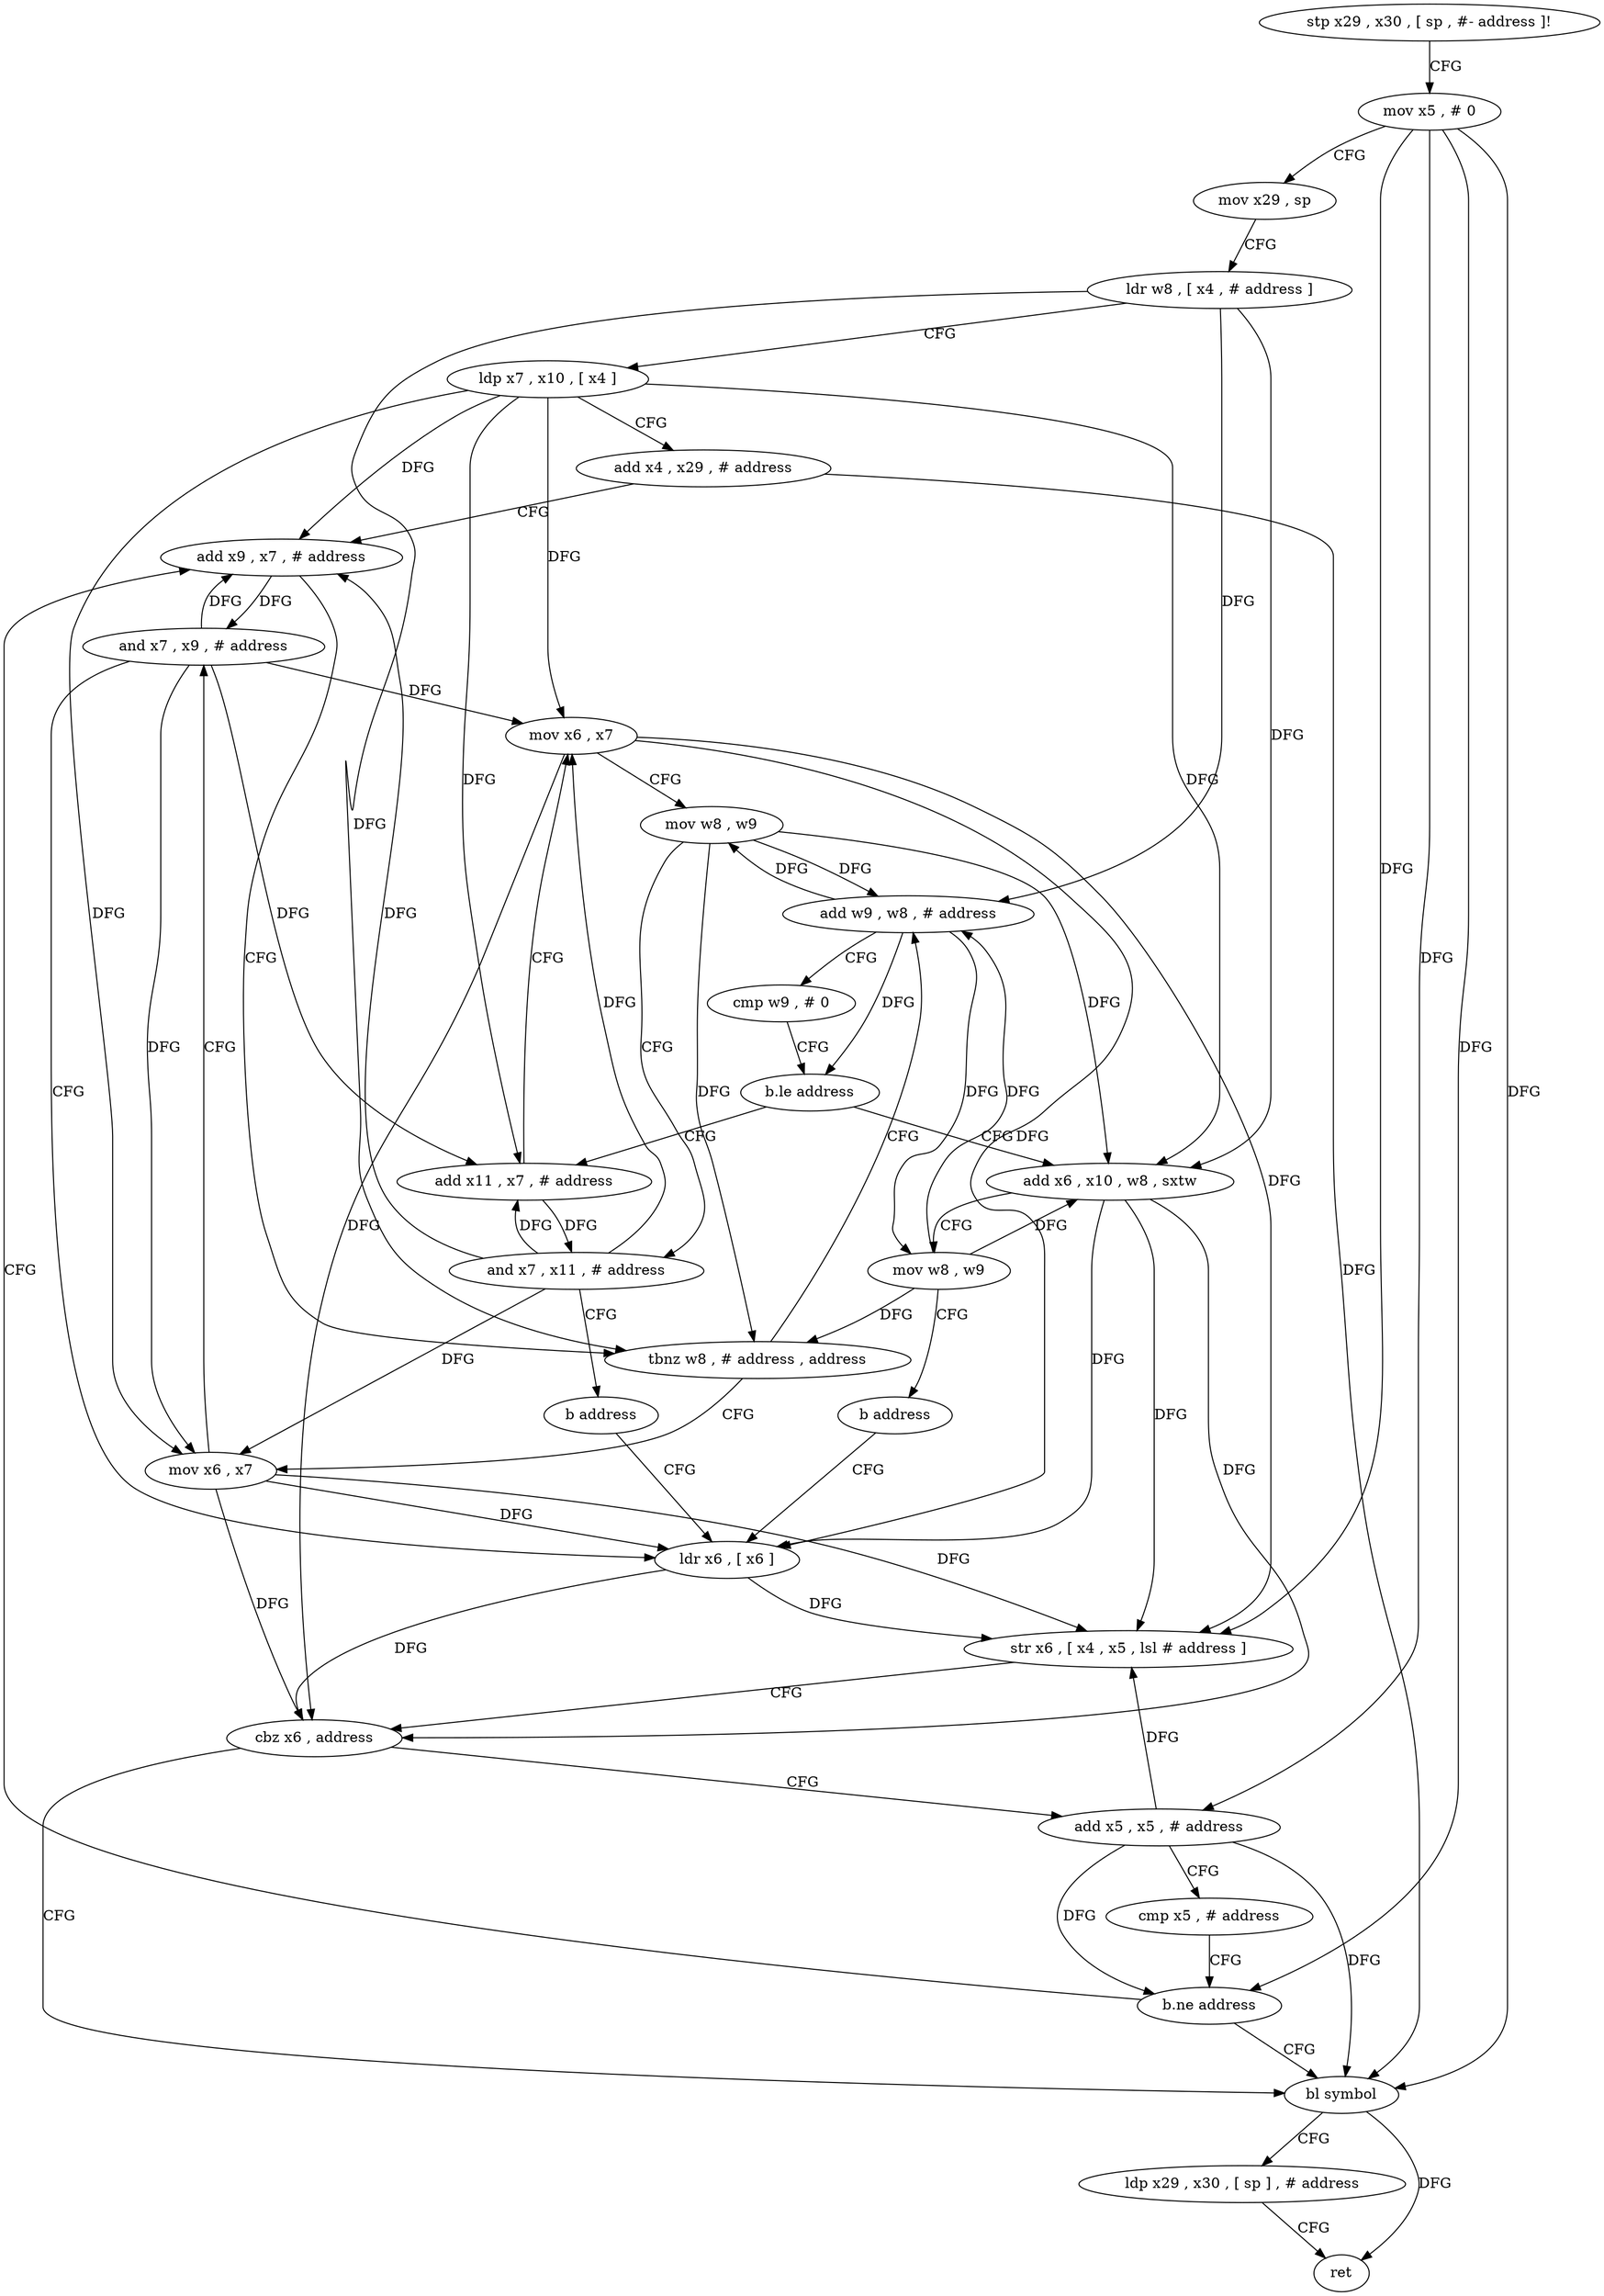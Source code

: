 digraph "func" {
"4373256" [label = "stp x29 , x30 , [ sp , #- address ]!" ]
"4373260" [label = "mov x5 , # 0" ]
"4373264" [label = "mov x29 , sp" ]
"4373268" [label = "ldr w8 , [ x4 , # address ]" ]
"4373272" [label = "ldp x7 , x10 , [ x4 ]" ]
"4373276" [label = "add x4 , x29 , # address" ]
"4373280" [label = "add x9 , x7 , # address" ]
"4373332" [label = "add w9 , w8 , # address" ]
"4373336" [label = "cmp w9 , # 0" ]
"4373340" [label = "b.le address" ]
"4373364" [label = "add x6 , x10 , w8 , sxtw" ]
"4373344" [label = "add x11 , x7 , # address" ]
"4373288" [label = "mov x6 , x7" ]
"4373292" [label = "and x7 , x9 , # address" ]
"4373296" [label = "ldr x6 , [ x6 ]" ]
"4373368" [label = "mov w8 , w9" ]
"4373372" [label = "b address" ]
"4373348" [label = "mov x6 , x7" ]
"4373352" [label = "mov w8 , w9" ]
"4373356" [label = "and x7 , x11 , # address" ]
"4373360" [label = "b address" ]
"4373320" [label = "bl symbol" ]
"4373324" [label = "ldp x29 , x30 , [ sp ] , # address" ]
"4373328" [label = "ret" ]
"4373308" [label = "add x5 , x5 , # address" ]
"4373312" [label = "cmp x5 , # address" ]
"4373316" [label = "b.ne address" ]
"4373300" [label = "str x6 , [ x4 , x5 , lsl # address ]" ]
"4373304" [label = "cbz x6 , address" ]
"4373284" [label = "tbnz w8 , # address , address" ]
"4373256" -> "4373260" [ label = "CFG" ]
"4373260" -> "4373264" [ label = "CFG" ]
"4373260" -> "4373300" [ label = "DFG" ]
"4373260" -> "4373320" [ label = "DFG" ]
"4373260" -> "4373308" [ label = "DFG" ]
"4373260" -> "4373316" [ label = "DFG" ]
"4373264" -> "4373268" [ label = "CFG" ]
"4373268" -> "4373272" [ label = "CFG" ]
"4373268" -> "4373284" [ label = "DFG" ]
"4373268" -> "4373332" [ label = "DFG" ]
"4373268" -> "4373364" [ label = "DFG" ]
"4373272" -> "4373276" [ label = "CFG" ]
"4373272" -> "4373280" [ label = "DFG" ]
"4373272" -> "4373288" [ label = "DFG" ]
"4373272" -> "4373344" [ label = "DFG" ]
"4373272" -> "4373348" [ label = "DFG" ]
"4373272" -> "4373364" [ label = "DFG" ]
"4373276" -> "4373280" [ label = "CFG" ]
"4373276" -> "4373320" [ label = "DFG" ]
"4373280" -> "4373284" [ label = "CFG" ]
"4373280" -> "4373292" [ label = "DFG" ]
"4373332" -> "4373336" [ label = "CFG" ]
"4373332" -> "4373340" [ label = "DFG" ]
"4373332" -> "4373368" [ label = "DFG" ]
"4373332" -> "4373352" [ label = "DFG" ]
"4373336" -> "4373340" [ label = "CFG" ]
"4373340" -> "4373364" [ label = "CFG" ]
"4373340" -> "4373344" [ label = "CFG" ]
"4373364" -> "4373368" [ label = "CFG" ]
"4373364" -> "4373296" [ label = "DFG" ]
"4373364" -> "4373300" [ label = "DFG" ]
"4373364" -> "4373304" [ label = "DFG" ]
"4373344" -> "4373348" [ label = "CFG" ]
"4373344" -> "4373356" [ label = "DFG" ]
"4373288" -> "4373292" [ label = "CFG" ]
"4373288" -> "4373296" [ label = "DFG" ]
"4373288" -> "4373300" [ label = "DFG" ]
"4373288" -> "4373304" [ label = "DFG" ]
"4373292" -> "4373296" [ label = "CFG" ]
"4373292" -> "4373280" [ label = "DFG" ]
"4373292" -> "4373288" [ label = "DFG" ]
"4373292" -> "4373344" [ label = "DFG" ]
"4373292" -> "4373348" [ label = "DFG" ]
"4373296" -> "4373300" [ label = "DFG" ]
"4373296" -> "4373304" [ label = "DFG" ]
"4373368" -> "4373372" [ label = "CFG" ]
"4373368" -> "4373284" [ label = "DFG" ]
"4373368" -> "4373332" [ label = "DFG" ]
"4373368" -> "4373364" [ label = "DFG" ]
"4373372" -> "4373296" [ label = "CFG" ]
"4373348" -> "4373352" [ label = "CFG" ]
"4373348" -> "4373296" [ label = "DFG" ]
"4373348" -> "4373300" [ label = "DFG" ]
"4373348" -> "4373304" [ label = "DFG" ]
"4373352" -> "4373356" [ label = "CFG" ]
"4373352" -> "4373284" [ label = "DFG" ]
"4373352" -> "4373332" [ label = "DFG" ]
"4373352" -> "4373364" [ label = "DFG" ]
"4373356" -> "4373360" [ label = "CFG" ]
"4373356" -> "4373280" [ label = "DFG" ]
"4373356" -> "4373288" [ label = "DFG" ]
"4373356" -> "4373344" [ label = "DFG" ]
"4373356" -> "4373348" [ label = "DFG" ]
"4373360" -> "4373296" [ label = "CFG" ]
"4373320" -> "4373324" [ label = "CFG" ]
"4373320" -> "4373328" [ label = "DFG" ]
"4373324" -> "4373328" [ label = "CFG" ]
"4373308" -> "4373312" [ label = "CFG" ]
"4373308" -> "4373320" [ label = "DFG" ]
"4373308" -> "4373300" [ label = "DFG" ]
"4373308" -> "4373316" [ label = "DFG" ]
"4373312" -> "4373316" [ label = "CFG" ]
"4373316" -> "4373280" [ label = "CFG" ]
"4373316" -> "4373320" [ label = "CFG" ]
"4373300" -> "4373304" [ label = "CFG" ]
"4373304" -> "4373320" [ label = "CFG" ]
"4373304" -> "4373308" [ label = "CFG" ]
"4373284" -> "4373332" [ label = "CFG" ]
"4373284" -> "4373288" [ label = "CFG" ]
}
